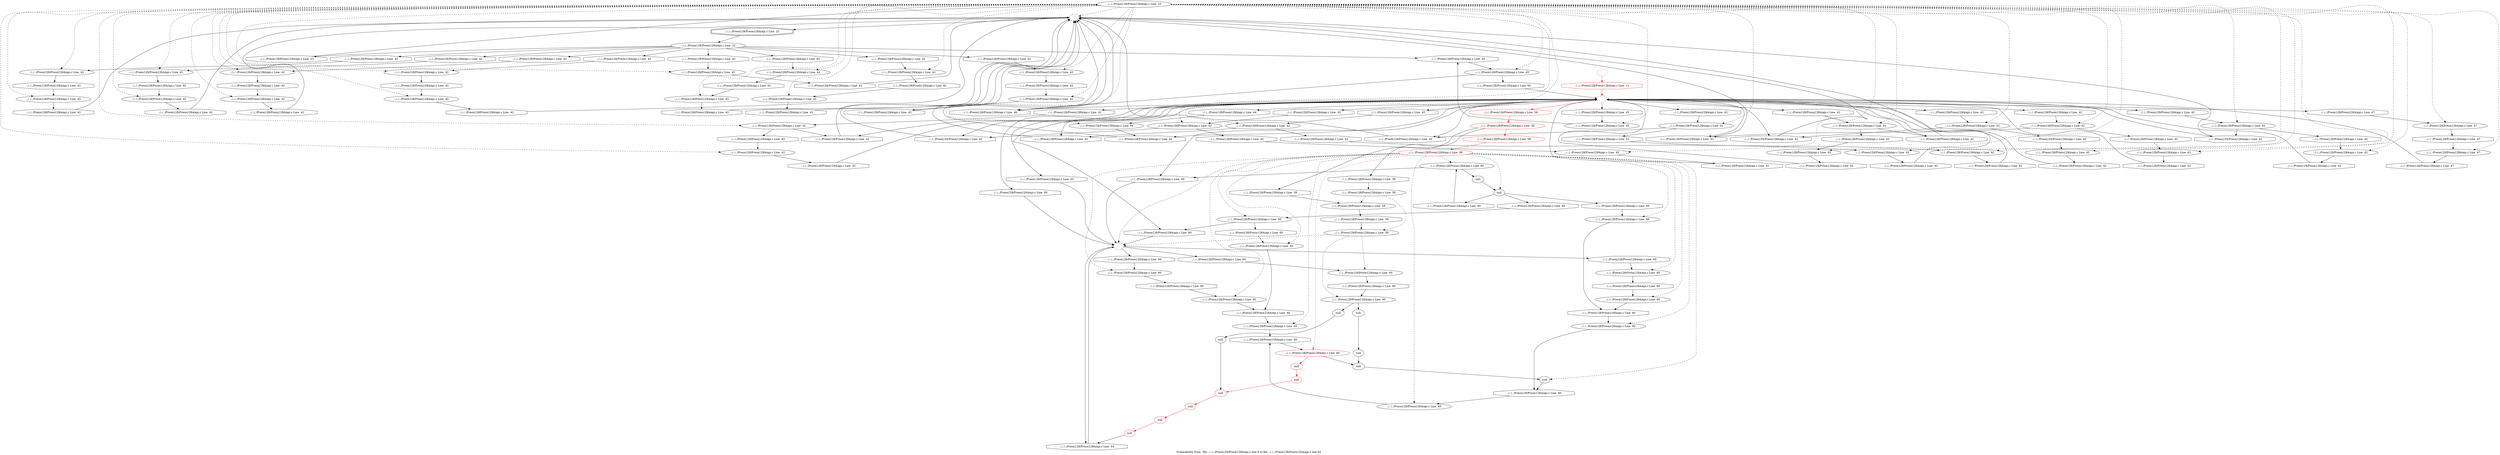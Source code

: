digraph "Vulnerability from 'file ../../../Preon128/Preon128A/api.c line 8 to file ../../../Preon128/Preon128A/api.c line 64 '  "{
label="Vulnerability from  'file ../../../Preon128/Preon128A/api.c line 8 to file ../../../Preon128/Preon128A/api.c line 64 ' ";
node_2668[shape=ellipse,style=solid,label="../../../Preon128/Preon128A/api.c Line  23"]
node_2665[shape=ellipse,style=dashed,label=""]
"node_2668"->"node_2665" [style=dashed]
node_2726[shape=ellipse,style=solid,label="../../../Preon128/Preon128A/api.c Line  42"]
"node_2668"->"node_2726" [style=dashed]
node_2728[shape=ellipse,style=solid,label="../../../Preon128/Preon128A/api.c Line  42"]
"node_2668"->"node_2728" [style=dashed]
node_2679[shape=ellipse,style=solid,label="../../../Preon128/Preon128A/api.c Line  42"]
"node_2668"->"node_2679" [style=dashed]
node_2730[shape=ellipse,style=solid,label="../../../Preon128/Preon128A/api.c Line  42"]
"node_2668"->"node_2730" [style=dashed]
node_2692[shape=ellipse,style=solid,label="../../../Preon128/Preon128A/api.c Line  42"]
"node_2668"->"node_2692" [style=dashed]
node_2690[shape=ellipse,style=solid,label="../../../Preon128/Preon128A/api.c Line  42"]
"node_2668"->"node_2690" [style=dashed]
node_2735[shape=ellipse,style=solid,label="../../../Preon128/Preon128A/api.c Line  42"]
"node_2668"->"node_2735" [style=dashed]
node_2737[shape=ellipse,style=solid,label="../../../Preon128/Preon128A/api.c Line  42"]
"node_2668"->"node_2737" [style=dashed]
node_2717[shape=ellipse,style=solid,label="../../../Preon128/Preon128A/api.c Line  42"]
"node_2668"->"node_2717" [style=dashed]
node_2739[shape=ellipse,style=solid,label="../../../Preon128/Preon128A/api.c Line  42"]
"node_2668"->"node_2739" [style=dashed]
node_2768[shape=ellipse,style=solid,label="../../../Preon128/Preon128A/api.c Line  47"]
"node_2668"->"node_2768" [style=dashed]
node_2724[shape=ellipse,style=solid,label="../../../Preon128/Preon128A/api.c Line  42"]
"node_2668"->"node_2724" [style=dashed]
node_2741[shape=ellipse,style=solid,label="../../../Preon128/Preon128A/api.c Line  42"]
"node_2668"->"node_2741" [style=dashed]
node_2706[shape=ellipse,style=solid,label="../../../Preon128/Preon128A/api.c Line  42"]
"node_2668"->"node_2706" [style=dashed]
node_2681[shape=ellipse,style=solid,label="../../../Preon128/Preon128A/api.c Line  42"]
"node_2668"->"node_2681" [style=dashed]
node_2713[shape=ellipse,style=solid,label="../../../Preon128/Preon128A/api.c Line  42"]
"node_2668"->"node_2713" [style=dashed]
node_2766[shape=ellipse,style=solid,label="../../../Preon128/Preon128A/api.c Line  47"]
"node_2668"->"node_2766" [style=dashed]
node_2683[shape=ellipse,style=solid,label="../../../Preon128/Preon128A/api.c Line  42"]
"node_2668"->"node_2683" [style=dashed]
node_2708[shape=ellipse,style=solid,label="../../../Preon128/Preon128A/api.c Line  42"]
"node_2668"->"node_2708" [style=dashed]
node_2694[shape=ellipse,style=solid,label="../../../Preon128/Preon128A/api.c Line  42"]
"node_2668"->"node_2694" [style=dashed]
node_2715[shape=ellipse,style=solid,label="../../../Preon128/Preon128A/api.c Line  42"]
"node_2668"->"node_2715" [style=dashed]
node_2685[shape=ellipse,style=solid,label="../../../Preon128/Preon128A/api.c Line  42"]
"node_2668"->"node_2685" [style=dashed]
node_2696[shape=ellipse,style=solid,label="../../../Preon128/Preon128A/api.c Line  42"]
"node_2668"->"node_2696" [style=dashed]
node_2760[shape=ellipse,style=solid,label="../../../Preon128/Preon128A/api.c Line  45"]
"node_2668"->"node_2760" [style=dashed]
node_2746[shape=ellipse,style=solid,label="../../../Preon128/Preon128A/api.c Line  42"]
"node_2668"->"node_2746" [style=dashed]
node_2748[shape=ellipse,style=solid,label="../../../Preon128/Preon128A/api.c Line  42"]
"node_2668"->"node_2748" [style=dashed]
node_2674[shape=ellipse,style=solid,label="../../../Preon128/Preon128A/api.c Line  42"]
"node_2668"->"node_2674" [style=dashed]
node_2750[shape=ellipse,style=solid,label="../../../Preon128/Preon128A/api.c Line  42"]
"node_2668"->"node_2750" [style=dashed]
node_2672[shape=ellipse,style=solid,label="../../../Preon128/Preon128A/api.c Line  42"]
"node_2668"->"node_2672" [style=dashed]
node_2752[shape=ellipse,style=solid,label="../../../Preon128/Preon128A/api.c Line  42"]
"node_2668"->"node_2752" [style=dashed]
node_2719[shape=ellipse,style=solid,label="../../../Preon128/Preon128A/api.c Line  42"]
"node_2668"->"node_2719" [style=dashed]
node_2701[shape=ellipse,style=solid,label="../../../Preon128/Preon128A/api.c Line  42"]
"node_2668"->"node_2701" [style=dashed]
node_2670[shape=ellipse,style=solid,label="../../../Preon128/Preon128A/api.c Line  42"]
"node_2668"->"node_2670" [style=dashed]
node_2703[shape=ellipse,style=solid,label="../../../Preon128/Preon128A/api.c Line  42"]
"node_2668"->"node_2703" [style=dashed]
node_2757[shape=ellipse,style=solid,label="../../../Preon128/Preon128A/api.c Line  44"]
"node_2668"->"node_2757" [style=dashed]
node_2762[shape=ellipse,style=solid,label="../../../Preon128/Preon128A/api.c Line  45"]
"node_2668"->"node_2762" [style=dashed]
node_2667[shape=doubleoctagon,style=solid,label="../../../Preon128/Preon128A/api.c Line  22"]
node_2666[shape=ellipse,style=solid,label="../../../Preon128/Preon128A/api.c Line  22"]
"node_2667"->"node_2666"
node_2702[shape=octagon,style=solid,label="../../../Preon128/Preon128A/api.c Line  42"]
"node_2666"->"node_2702"
node_2680[shape=octagon,style=solid,label="../../../Preon128/Preon128A/api.c Line  42"]
"node_2666"->"node_2680"
node_2736[shape=octagon,style=solid,label="../../../Preon128/Preon128A/api.c Line  42"]
"node_2666"->"node_2736"
node_2714[shape=octagon,style=solid,label="../../../Preon128/Preon128A/api.c Line  42"]
"node_2666"->"node_2714"
node_2725[shape=octagon,style=solid,label="../../../Preon128/Preon128A/api.c Line  42"]
"node_2666"->"node_2725"
node_2669[shape=octagon,style=solid,label="../../../Preon128/Preon128A/api.c Line  23"]
"node_2666"->"node_2669"
node_2747[shape=octagon,style=solid,label="../../../Preon128/Preon128A/api.c Line  42"]
"node_2666"->"node_2747"
node_2691[shape=octagon,style=solid,label="../../../Preon128/Preon128A/api.c Line  42"]
"node_2666"->"node_2691"
node_2671[shape=octagon,style=solid,label="../../../Preon128/Preon128A/api.c Line  42"]
"node_2666"->"node_2671"
node_2763[shape=octagon,style=solid,label="../../../Preon128/Preon128A/api.c Line  45"]
"node_2666"->"node_2763"
"node_2665"->"node_2667"
node_2664[shape=octagon,style=solid,label="../../../Preon128/Preon128A/api.c Line  11", color=red]
node_2663[shape=ellipse,style=dashed,label="", color=red]
"node_2664"->"node_2663" [color=red]
node_2729[shape=octagon,style=solid,label="../../../Preon128/Preon128A/api.c Line  42"]
"node_2663"->"node_2729"
node_2699[shape=octagon,style=solid,label="../../../Preon128/Preon128A/api.c Line  42"]
"node_2663"->"node_2699"
node_2733[shape=octagon,style=solid,label="../../../Preon128/Preon128A/api.c Line  42"]
"node_2663"->"node_2733"
node_2740[shape=octagon,style=solid,label="../../../Preon128/Preon128A/api.c Line  42"]
"node_2663"->"node_2740"
node_2800[shape=octagon,style=solid,label="../../../Preon128/Preon128A/api.c Line  60"]
"node_2663"->"node_2800"
node_2718[shape=octagon,style=solid,label="../../../Preon128/Preon128A/api.c Line  42"]
"node_2663"->"node_2718"
node_2771[shape=octagon,style=solid,label="../../../Preon128/Preon128A/api.c Line  56", color=red]
"node_2663"->"node_2771" [color=red]
node_2688[shape=octagon,style=solid,label="../../../Preon128/Preon128A/api.c Line  42"]
"node_2663"->"node_2688"
node_2722[shape=octagon,style=solid,label="../../../Preon128/Preon128A/api.c Line  42"]
"node_2663"->"node_2722"
node_2707[shape=octagon,style=solid,label="../../../Preon128/Preon128A/api.c Line  42"]
"node_2663"->"node_2707"
node_2758[shape=octagon,style=solid,label="../../../Preon128/Preon128A/api.c Line  44"]
"node_2663"->"node_2758"
node_2759[shape=octagon,style=solid,label="../../../Preon128/Preon128A/api.c Line  44"]
"node_2663"->"node_2759"
node_2767[shape=octagon,style=solid,label="../../../Preon128/Preon128A/api.c Line  47"]
"node_2663"->"node_2767"
node_2711[shape=octagon,style=solid,label="../../../Preon128/Preon128A/api.c Line  42"]
"node_2663"->"node_2711"
node_2677[shape=octagon,style=solid,label="../../../Preon128/Preon128A/api.c Line  42"]
"node_2663"->"node_2677"
node_2779[shape=octagon,style=solid,label="../../../Preon128/Preon128A/api.c Line  60"]
"node_2663"->"node_2779"
node_2695[shape=octagon,style=solid,label="../../../Preon128/Preon128A/api.c Line  42"]
"node_2663"->"node_2695"
node_2817[shape=octagon,style=solid,label="../../../Preon128/Preon128A/api.c Line  60"]
"node_2663"->"node_2817"
node_2765[shape=octagon,style=solid,label="../../../Preon128/Preon128A/api.c Line  46"]
"node_2663"->"node_2765"
node_2826[shape=octagon,style=solid,label="../../../Preon128/Preon128A/api.c Line  62"]
"node_2663"->"node_2826"
node_2744[shape=octagon,style=solid,label="../../../Preon128/Preon128A/api.c Line  42"]
"node_2663"->"node_2744"
node_2761[shape=octagon,style=solid,label="../../../Preon128/Preon128A/api.c Line  45"]
"node_2663"->"node_2761"
node_2673[shape=octagon,style=solid,label="../../../Preon128/Preon128A/api.c Line  42"]
"node_2663"->"node_2673"
node_2751[shape=octagon,style=solid,label="../../../Preon128/Preon128A/api.c Line  42"]
"node_2663"->"node_2751"
node_2755[shape=octagon,style=solid,label="../../../Preon128/Preon128A/api.c Line  42"]
"node_2663"->"node_2755"
node_2684[shape=octagon,style=solid,label="../../../Preon128/Preon128A/api.c Line  42"]
"node_2663"->"node_2684"
node_2662[shape=ellipse,style=dashed,label="", color=red]
"node_2662"->"node_2664" [color=red]
node_2734[shape=octagon,style=solid,label="../../../Preon128/Preon128A/api.c Line  42"]
"node_2726"->"node_2734"
node_2727[shape=octagon,style=solid,label="../../../Preon128/Preon128A/api.c Line  42"]
"node_2727"->"node_2726"
"node_2702"->"node_2701"
node_2823[shape=octagon,style=solid,label="null", color=red]
node_2822[shape=ellipse,style=solid,label="null", color=red]
"node_2823"->"node_2822" [color=red]
node_2824[shape=ellipse,style=solid,label="null", color=red]
node_2827[shape=octagon,style=solid,label="../../../Preon128/Preon128A/api.c Line  64"]
"node_2824"->"node_2827"
node_2825[shape=octagon,style=solid,label="null", color=red]
"node_2825"->"node_2824" [color=red]
node_2772[shape=ellipse,style=solid,label="../../../Preon128/Preon128A/api.c Line  58"]
node_2776[shape=ellipse,style=solid,label="../../../Preon128/Preon128A/api.c Line  58"]
"node_2772"->"node_2776" [style=dashed]
node_2774[shape=ellipse,style=solid,label="../../../Preon128/Preon128A/api.c Line  58"]
"node_2772"->"node_2774" [style=dashed]
node_2773[shape=octagon,style=solid,label="../../../Preon128/Preon128A/api.c Line  58"]
"node_2773"->"node_2772"
node_2784[shape=ellipse,style=solid,label="null"]
"node_2784"->"node_2823"
node_2785[shape=octagon,style=solid,label="null"]
"node_2785"->"node_2784"
node_2731[shape=octagon,style=solid,label="../../../Preon128/Preon128A/api.c Line  42"]
"node_2728"->"node_2731"
"node_2728"->"node_2733"
"node_2729"->"node_2728"
"node_2699"->"node_2665"
node_2682[shape=octagon,style=solid,label="../../../Preon128/Preon128A/api.c Line  42"]
"node_2679"->"node_2682"
node_2712[shape=octagon,style=solid,label="../../../Preon128/Preon128A/api.c Line  42"]
"node_2712"->"node_2665"
node_2778[shape=ellipse,style=dashed,label=""]
"node_2776"->"node_2778" [style=dashed]
node_2782[shape=ellipse,style=solid,label="../../../Preon128/Preon128A/api.c Line  60"]
"node_2776"->"node_2782" [style=dashed]
node_2780[shape=ellipse,style=solid,label="../../../Preon128/Preon128A/api.c Line  60"]
"node_2776"->"node_2780" [style=dashed]
node_2777[shape=octagon,style=solid,label="../../../Preon128/Preon128A/api.c Line  58"]
"node_2777"->"node_2776"
node_2732[shape=octagon,style=solid,label="../../../Preon128/Preon128A/api.c Line  42"]
"node_2730"->"node_2732"
"node_2731"->"node_2730"
node_2700[shape=octagon,style=solid,label="../../../Preon128/Preon128A/api.c Line  42"]
"node_2692"->"node_2700"
node_2790[shape=ellipse,style=solid,label="null", color=red]
"node_2790"->"node_2823" [color=red]
node_2791[shape=octagon,style=solid,label="null", color=red]
"node_2791"->"node_2790" [color=red]
node_2697[shape=octagon,style=solid,label="../../../Preon128/Preon128A/api.c Line  42"]
"node_2697"->"node_2696"
"node_2732"->"node_2663"
"node_2733"->"node_2665"
node_2687[shape=octagon,style=solid,label="../../../Preon128/Preon128A/api.c Line  42"]
"node_2687"->"node_2663"
"node_2680"->"node_2679"
node_2808[shape=octagon,style=solid,label="../../../Preon128/Preon128A/api.c Line  60"]
node_2807[shape=ellipse,style=solid,label="../../../Preon128/Preon128A/api.c Line  60"]
"node_2808"->"node_2807"
node_2809[shape=ellipse,style=solid,label="../../../Preon128/Preon128A/api.c Line  60"]
node_2793[shape=octagon,style=solid,label="../../../Preon128/Preon128A/api.c Line  60"]
"node_2809"->"node_2793"
node_2810[shape=octagon,style=solid,label="../../../Preon128/Preon128A/api.c Line  60"]
"node_2810"->"node_2809"
node_2693[shape=octagon,style=solid,label="../../../Preon128/Preon128A/api.c Line  42"]
"node_2690"->"node_2693"
"node_2734"->"node_2665"
node_2738[shape=octagon,style=solid,label="../../../Preon128/Preon128A/api.c Line  42"]
"node_2735"->"node_2738"
"node_2736"->"node_2735"
node_2745[shape=octagon,style=solid,label="../../../Preon128/Preon128A/api.c Line  42"]
"node_2737"->"node_2745"
"node_2700"->"node_2665"
"node_2717"->"node_2722"
node_2720[shape=octagon,style=solid,label="../../../Preon128/Preon128A/api.c Line  42"]
"node_2717"->"node_2720"
node_2786[shape=ellipse,style=solid,label="null"]
node_2821[shape=octagon,style=solid,label="null"]
"node_2786"->"node_2821"
node_2787[shape=octagon,style=solid,label="null"]
"node_2787"->"node_2786"
"node_2738"->"node_2737"
node_2742[shape=octagon,style=solid,label="../../../Preon128/Preon128A/api.c Line  42"]
"node_2739"->"node_2742"
"node_2739"->"node_2744"
"node_2714"->"node_2713"
node_2705[shape=octagon,style=solid,label="../../../Preon128/Preon128A/api.c Line  47"]
"node_2768"->"node_2705"
node_2769[shape=octagon,style=solid,label="../../../Preon128/Preon128A/api.c Line  47"]
"node_2769"->"node_2768"
node_2709[shape=octagon,style=solid,label="../../../Preon128/Preon128A/api.c Line  42"]
"node_2709"->"node_2708"
"node_2724"->"node_2727"
"node_2725"->"node_2724"
"node_2740"->"node_2739"
node_2743[shape=octagon,style=solid,label="../../../Preon128/Preon128A/api.c Line  42"]
"node_2741"->"node_2743"
"node_2800"->"node_2778"
node_2801[shape=ellipse,style=solid,label="../../../Preon128/Preon128A/api.c Line  60"]
"node_2801"->"node_2800"
node_2804[shape=octagon,style=solid,label="null"]
"node_2801"->"node_2804"
node_2792[shape=ellipse,style=solid,label="../../../Preon128/Preon128A/api.c Line  60", color=red]
"node_2792"->"node_2791" [color=red]
"node_2792"->"node_2821"
"node_2793"->"node_2792"
"node_2706"->"node_2709"
"node_2706"->"node_2711"
node_2686[shape=octagon,style=solid,label="../../../Preon128/Preon128A/api.c Line  42"]
"node_2686"->"node_2685"
node_2820[shape=ellipse,style=solid,label="null"]
"node_2820"->"node_2810"
"node_2821"->"node_2820"
"node_2822"->"node_2825" [color=red]
"node_2718"->"node_2717"
node_2689[shape=octagon,style=solid,label="../../../Preon128/Preon128A/api.c Line  42"]
"node_2681"->"node_2689"
node_2798[shape=ellipse,style=solid,label="../../../Preon128/Preon128A/api.c Line  60"]
node_2797[shape=octagon,style=solid,label="../../../Preon128/Preon128A/api.c Line  60"]
"node_2798"->"node_2797"
node_2799[shape=octagon,style=solid,label="../../../Preon128/Preon128A/api.c Line  60"]
"node_2799"->"node_2798"
node_2770[shape=ellipse,style=solid,label="../../../Preon128/Preon128A/api.c Line  56", color=red]
"node_2770"->"node_2773"
node_2775[shape=octagon,style=solid,label="../../../Preon128/Preon128A/api.c Line  58"]
"node_2770"->"node_2775"
node_2789[shape=octagon,style=solid,label="../../../Preon128/Preon128A/api.c Line  58", color=red]
"node_2770"->"node_2789" [color=red]
"node_2771"->"node_2770" [color=red]
"node_2688"->"node_2665"
"node_2689"->"node_2665"
"node_2722"->"node_2665"
node_2794[shape=ellipse,style=solid,label="../../../Preon128/Preon128A/api.c Line  60"]
"node_2794"->"node_2793"
node_2795[shape=octagon,style=solid,label="../../../Preon128/Preon128A/api.c Line  60"]
"node_2795"->"node_2794"
"node_2742"->"node_2741"
"node_2743"->"node_2663"
"node_2682"->"node_2681"
node_2716[shape=octagon,style=solid,label="../../../Preon128/Preon128A/api.c Line  42"]
"node_2713"->"node_2716"
node_2721[shape=octagon,style=solid,label="../../../Preon128/Preon128A/api.c Line  42"]
"node_2721"->"node_2663"
node_2704[shape=octagon,style=solid,label="../../../Preon128/Preon128A/api.c Line  42"]
"node_2704"->"node_2703"
"node_2707"->"node_2706"
"node_2758"->"node_2757"
"node_2759"->"node_2665"
node_2811[shape=ellipse,style=solid,label="../../../Preon128/Preon128A/api.c Line  60"]
"node_2811"->"node_2810"
node_2812[shape=octagon,style=solid,label="../../../Preon128/Preon128A/api.c Line  60"]
"node_2812"->"node_2811"
node_2813[shape=ellipse,style=solid,label="../../../Preon128/Preon128A/api.c Line  60"]
"node_2813"->"node_2812"
"node_2693"->"node_2692"
"node_2766"->"node_2769"
"node_2767"->"node_2766"
node_2676[shape=octagon,style=solid,label="../../../Preon128/Preon128A/api.c Line  42"]
"node_2676"->"node_2663"
"node_2720"->"node_2719"
"node_2683"->"node_2686"
"node_2683"->"node_2688"
"node_2711"->"node_2665"
node_2710[shape=octagon,style=solid,label="../../../Preon128/Preon128A/api.c Line  42"]
"node_2708"->"node_2710"
"node_2677"->"node_2665"
"node_2694"->"node_2699"
"node_2694"->"node_2697"
node_2698[shape=octagon,style=solid,label="../../../Preon128/Preon128A/api.c Line  42"]
"node_2698"->"node_2663"
node_2814[shape=octagon,style=solid,label="../../../Preon128/Preon128A/api.c Line  60"]
"node_2814"->"node_2813"
node_2815[shape=ellipse,style=solid,label="../../../Preon128/Preon128A/api.c Line  60"]
"node_2815"->"node_2814"
node_2816[shape=octagon,style=solid,label="../../../Preon128/Preon128A/api.c Line  60"]
"node_2816"->"node_2815"
"node_2778"->"node_2799"
"node_2778"->"node_2816"
"node_2778"->"node_2827"
node_2781[shape=octagon,style=solid,label="../../../Preon128/Preon128A/api.c Line  60"]
"node_2778"->"node_2781"
"node_2779"->"node_2778"
node_2723[shape=octagon,style=solid,label="../../../Preon128/Preon128A/api.c Line  42"]
"node_2715"->"node_2723"
"node_2669"->"node_2668"
"node_2685"->"node_2687"
"node_2695"->"node_2694"
"node_2696"->"node_2698"
"node_2817"->"node_2778"
node_2818[shape=ellipse,style=solid,label="../../../Preon128/Preon128A/api.c Line  60"]
"node_2818"->"node_2812"
node_2819[shape=octagon,style=solid,label="../../../Preon128/Preon128A/api.c Line  60"]
"node_2819"->"node_2818"
node_2764[shape=octagon,style=solid,label="../../../Preon128/Preon128A/api.c Line  45"]
"node_2764"->"node_2663"
"node_2765"->"node_2665"
"node_2723"->"node_2665"
node_2675[shape=octagon,style=solid,label="../../../Preon128/Preon128A/api.c Line  42"]
"node_2675"->"node_2674"
"node_2716"->"node_2715"
"node_2826"->"node_2778"
"node_2827"->"node_2778"
"node_2782"->"node_2785"
"node_2782"->"node_2787"
node_2783[shape=octagon,style=solid,label="../../../Preon128/Preon128A/api.c Line  60"]
"node_2783"->"node_2782"
"node_2744"->"node_2665"
"node_2745"->"node_2665"
"node_2774"->"node_2777"
"node_2775"->"node_2774"
"node_2760"->"node_2763"
"node_2761"->"node_2760"
node_2749[shape=octagon,style=solid,label="../../../Preon128/Preon128A/api.c Line  42"]
"node_2746"->"node_2749"
"node_2747"->"node_2746"
node_2756[shape=octagon,style=solid,label="../../../Preon128/Preon128A/api.c Line  42"]
"node_2748"->"node_2756"
"node_2749"->"node_2748"
"node_2674"->"node_2676"
"node_2673"->"node_2672"
node_2678[shape=octagon,style=solid,label="../../../Preon128/Preon128A/api.c Line  42"]
"node_2678"->"node_2665"
node_2805[shape=ellipse,style=solid,label="../../../Preon128/Preon128A/api.c Line  60"]
"node_2805"->"node_2795"
node_2806[shape=octagon,style=solid,label="../../../Preon128/Preon128A/api.c Line  60"]
"node_2806"->"node_2805"
"node_2807"->"node_2817"
"node_2807"->"node_2806"
node_2753[shape=octagon,style=solid,label="../../../Preon128/Preon128A/api.c Line  42"]
"node_2750"->"node_2753"
"node_2750"->"node_2755"
"node_2751"->"node_2750"
"node_2710"->"node_2663"
node_2796[shape=ellipse,style=solid,label="../../../Preon128/Preon128A/api.c Line  60"]
"node_2796"->"node_2795"
"node_2797"->"node_2796"
"node_2672"->"node_2677"
"node_2672"->"node_2675"
"node_2705"->"node_2663"
node_2802[shape=octagon,style=solid,label="../../../Preon128/Preon128A/api.c Line  60"]
"node_2802"->"node_2801"
node_2803[shape=ellipse,style=solid,label="null"]
"node_2803"->"node_2808"
"node_2803"->"node_2819"
"node_2803"->"node_2802"
"node_2804"->"node_2803"
node_2754[shape=octagon,style=solid,label="../../../Preon128/Preon128A/api.c Line  42"]
"node_2752"->"node_2754"
"node_2753"->"node_2752"
"node_2691"->"node_2690"
"node_2780"->"node_2783"
"node_2781"->"node_2780"
"node_2671"->"node_2670"
"node_2719"->"node_2721"
"node_2701"->"node_2704"
"node_2754"->"node_2663"
"node_2755"->"node_2665"
"node_2670"->"node_2678"
"node_2703"->"node_2712"
"node_2756"->"node_2665"
"node_2757"->"node_2759"
"node_2684"->"node_2683"
"node_2762"->"node_2764"
"node_2762"->"node_2765"
"node_2763"->"node_2762"
node_2788[shape=ellipse,style=solid,label="../../../Preon128/Preon128A/api.c Line  58", color=red]
"node_2788"->"node_2809" [style=dashed]
"node_2788"->"node_2801" [style=dashed]
"node_2788"->"node_2792" [color=red, style=dashed]
"node_2788"->"node_2820" [style=dashed]
"node_2788"->"node_2798" [style=dashed]
"node_2788"->"node_2794" [style=dashed]
"node_2788"->"node_2811" [style=dashed]
"node_2788"->"node_2813" [style=dashed]
"node_2788"->"node_2815" [style=dashed]
"node_2788"->"node_2778" [style=dashed]
"node_2788"->"node_2818" [style=dashed]
"node_2788"->"node_2805" [style=dashed]
"node_2788"->"node_2807" [style=dashed]
"node_2788"->"node_2796" [style=dashed]
"node_2788"->"node_2803" [style=dashed]
"node_2789"->"node_2788" [color=red]
}

